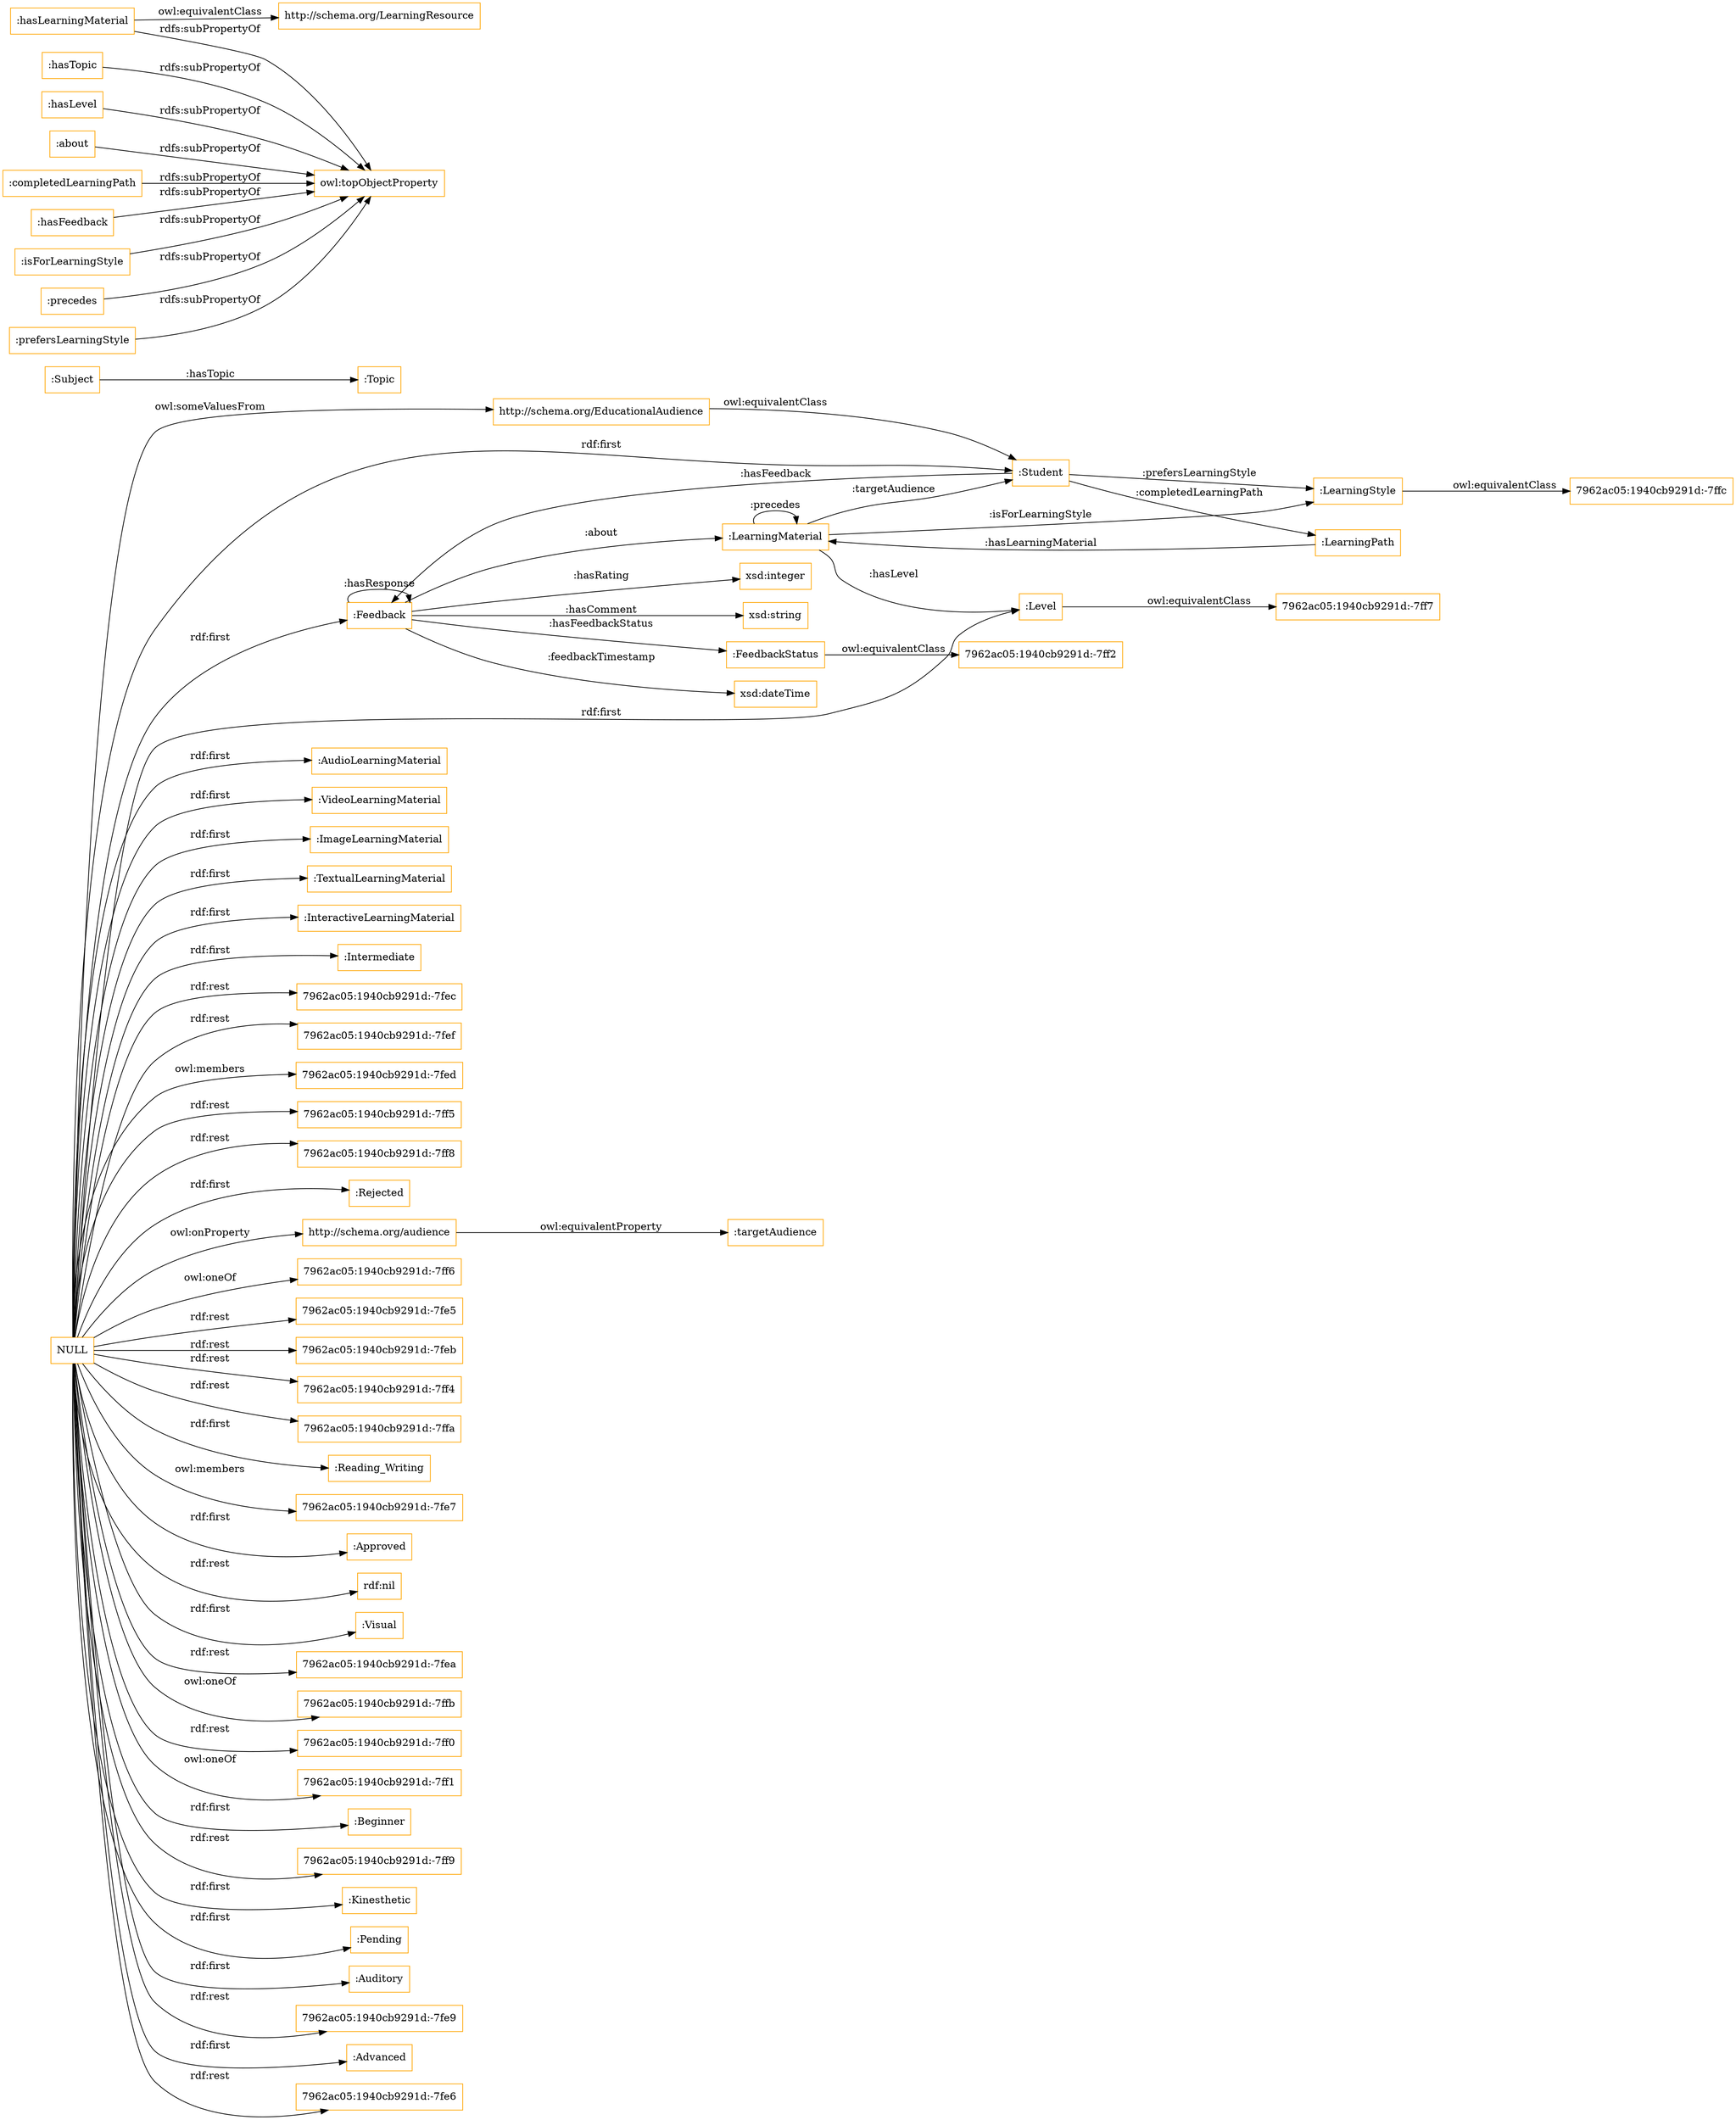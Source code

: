 digraph ar2dtool_diagram { 
rankdir=LR;
size="1501"
node [shape = rectangle, color="orange"]; ":FeedbackStatus" ":AudioLearningMaterial" ":VideoLearningMaterial" "7962ac05:1940cb9291d:-7ff7" ":Subject" "7962ac05:1940cb9291d:-7ffc" "http://schema.org/LearningResource" ":LearningStyle" "http://schema.org/EducationalAudience" ":Topic" ":ImageLearningMaterial" ":Level" ":Student" ":LearningMaterial" "7962ac05:1940cb9291d:-7ff2" ":TextualLearningMaterial" ":LearningPath" ":InteractiveLearningMaterial" ":Feedback" ; /*classes style*/
	"NULL" -> ":Intermediate" [ label = "rdf:first" ];
	"NULL" -> "7962ac05:1940cb9291d:-7fec" [ label = "rdf:rest" ];
	"NULL" -> "7962ac05:1940cb9291d:-7fef" [ label = "rdf:rest" ];
	"NULL" -> "7962ac05:1940cb9291d:-7fed" [ label = "owl:members" ];
	"NULL" -> "7962ac05:1940cb9291d:-7ff5" [ label = "rdf:rest" ];
	"NULL" -> "7962ac05:1940cb9291d:-7ff8" [ label = "rdf:rest" ];
	"NULL" -> ":Rejected" [ label = "rdf:first" ];
	"NULL" -> "http://schema.org/EducationalAudience" [ label = "owl:someValuesFrom" ];
	"NULL" -> "http://schema.org/audience" [ label = "owl:onProperty" ];
	"NULL" -> "7962ac05:1940cb9291d:-7ff6" [ label = "owl:oneOf" ];
	"NULL" -> "7962ac05:1940cb9291d:-7fe5" [ label = "rdf:rest" ];
	"NULL" -> ":Level" [ label = "rdf:first" ];
	"NULL" -> "7962ac05:1940cb9291d:-7feb" [ label = "rdf:rest" ];
	"NULL" -> "7962ac05:1940cb9291d:-7ff4" [ label = "rdf:rest" ];
	"NULL" -> "7962ac05:1940cb9291d:-7ffa" [ label = "rdf:rest" ];
	"NULL" -> ":Reading_Writing" [ label = "rdf:first" ];
	"NULL" -> ":TextualLearningMaterial" [ label = "rdf:first" ];
	"NULL" -> "7962ac05:1940cb9291d:-7fe7" [ label = "owl:members" ];
	"NULL" -> ":Approved" [ label = "rdf:first" ];
	"NULL" -> ":InteractiveLearningMaterial" [ label = "rdf:first" ];
	"NULL" -> "rdf:nil" [ label = "rdf:rest" ];
	"NULL" -> ":ImageLearningMaterial" [ label = "rdf:first" ];
	"NULL" -> ":Visual" [ label = "rdf:first" ];
	"NULL" -> ":Feedback" [ label = "rdf:first" ];
	"NULL" -> "7962ac05:1940cb9291d:-7fea" [ label = "rdf:rest" ];
	"NULL" -> "7962ac05:1940cb9291d:-7ffb" [ label = "owl:oneOf" ];
	"NULL" -> "7962ac05:1940cb9291d:-7ff0" [ label = "rdf:rest" ];
	"NULL" -> "7962ac05:1940cb9291d:-7ff1" [ label = "owl:oneOf" ];
	"NULL" -> ":Beginner" [ label = "rdf:first" ];
	"NULL" -> "7962ac05:1940cb9291d:-7ff9" [ label = "rdf:rest" ];
	"NULL" -> ":Kinesthetic" [ label = "rdf:first" ];
	"NULL" -> ":Pending" [ label = "rdf:first" ];
	"NULL" -> ":Auditory" [ label = "rdf:first" ];
	"NULL" -> "7962ac05:1940cb9291d:-7fe9" [ label = "rdf:rest" ];
	"NULL" -> ":Student" [ label = "rdf:first" ];
	"NULL" -> ":AudioLearningMaterial" [ label = "rdf:first" ];
	"NULL" -> ":Advanced" [ label = "rdf:first" ];
	"NULL" -> "7962ac05:1940cb9291d:-7fe6" [ label = "rdf:rest" ];
	"NULL" -> ":VideoLearningMaterial" [ label = "rdf:first" ];
	":hasTopic" -> "owl:topObjectProperty" [ label = "rdfs:subPropertyOf" ];
	"http://schema.org/audience" -> ":targetAudience" [ label = "owl:equivalentProperty" ];
	":hasLevel" -> "owl:topObjectProperty" [ label = "rdfs:subPropertyOf" ];
	":FeedbackStatus" -> "7962ac05:1940cb9291d:-7ff2" [ label = "owl:equivalentClass" ];
	":about" -> "owl:topObjectProperty" [ label = "rdfs:subPropertyOf" ];
	":hasLearningMaterial" -> "http://schema.org/LearningResource" [ label = "owl:equivalentClass" ];
	":hasLearningMaterial" -> "owl:topObjectProperty" [ label = "rdfs:subPropertyOf" ];
	":completedLearningPath" -> "owl:topObjectProperty" [ label = "rdfs:subPropertyOf" ];
	"http://schema.org/EducationalAudience" -> ":Student" [ label = "owl:equivalentClass" ];
	":Level" -> "7962ac05:1940cb9291d:-7ff7" [ label = "owl:equivalentClass" ];
	":hasFeedback" -> "owl:topObjectProperty" [ label = "rdfs:subPropertyOf" ];
	":isForLearningStyle" -> "owl:topObjectProperty" [ label = "rdfs:subPropertyOf" ];
	":precedes" -> "owl:topObjectProperty" [ label = "rdfs:subPropertyOf" ];
	":prefersLearningStyle" -> "owl:topObjectProperty" [ label = "rdfs:subPropertyOf" ];
	":LearningStyle" -> "7962ac05:1940cb9291d:-7ffc" [ label = "owl:equivalentClass" ];
	":Feedback" -> ":Feedback" [ label = ":hasResponse" ];
	":Feedback" -> ":LearningMaterial" [ label = ":about" ];
	":LearningMaterial" -> ":LearningStyle" [ label = ":isForLearningStyle" ];
	":Feedback" -> "xsd:integer" [ label = ":hasRating" ];
	":LearningPath" -> ":LearningMaterial" [ label = ":hasLearningMaterial" ];
	":Student" -> ":Feedback" [ label = ":hasFeedback" ];
	":Student" -> ":LearningStyle" [ label = ":prefersLearningStyle" ];
	":Feedback" -> ":FeedbackStatus" [ label = ":hasFeedbackStatus" ];
	":Feedback" -> "xsd:string" [ label = ":hasComment" ];
	":Subject" -> ":Topic" [ label = ":hasTopic" ];
	":Feedback" -> "xsd:dateTime" [ label = ":feedbackTimestamp" ];
	":LearningMaterial" -> ":Student" [ label = ":targetAudience" ];
	":LearningMaterial" -> ":Level" [ label = ":hasLevel" ];
	":LearningMaterial" -> ":LearningMaterial" [ label = ":precedes" ];
	":Student" -> ":LearningPath" [ label = ":completedLearningPath" ];

}
